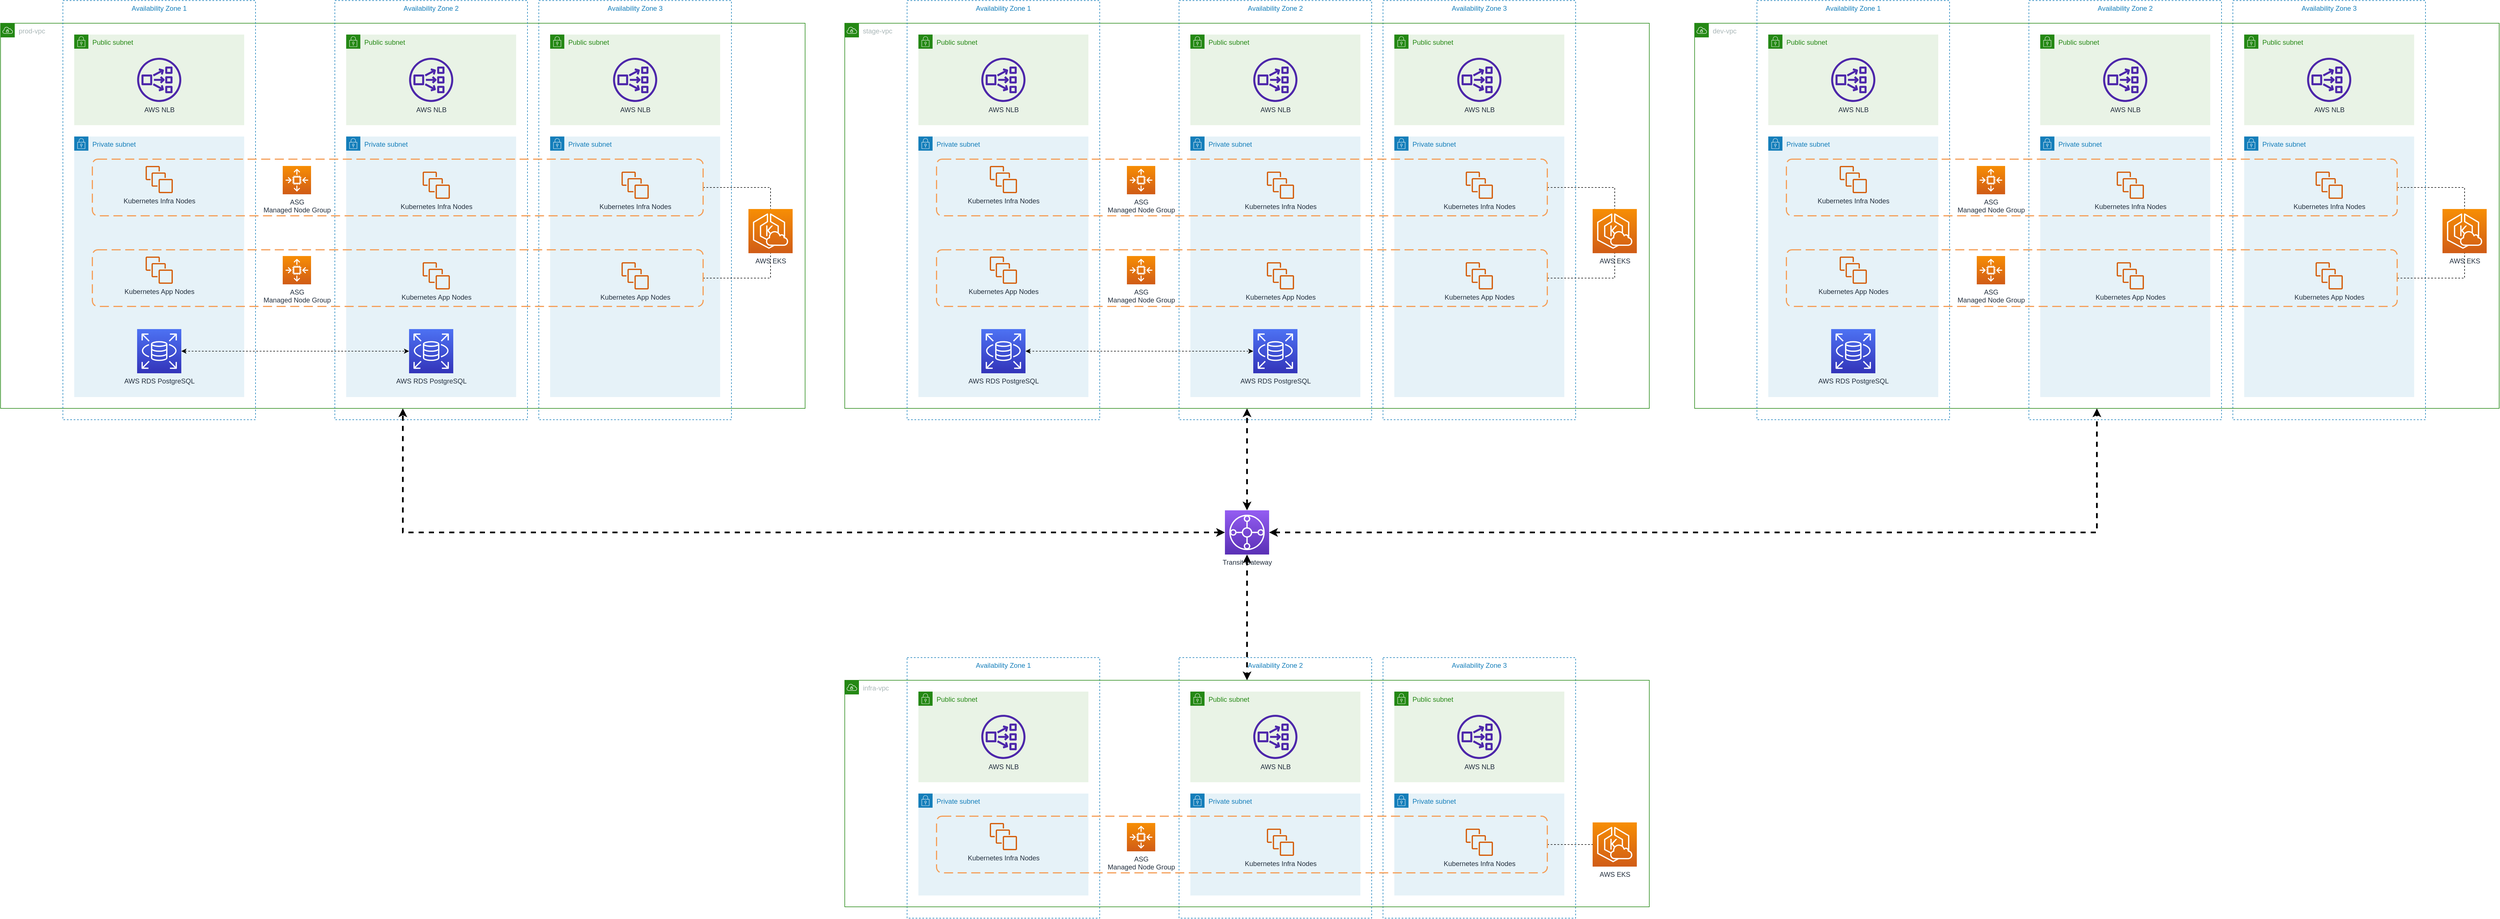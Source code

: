 <mxfile version="15.8.7" type="device"><diagram id="fXZB7CKgXfYIWsFc5gzf" name="Page-1"><mxGraphModel dx="6636" dy="-1880" grid="1" gridSize="10" guides="1" tooltips="1" connect="1" arrows="1" fold="1" page="1" pageScale="1" pageWidth="850" pageHeight="1100" math="0" shadow="0"><root><mxCell id="0"/><mxCell id="1" parent="0"/><mxCell id="GhByIRPj3YC203ioSo1m-1" value="" style="group" vertex="1" connectable="0" parent="1"><mxGeometry x="-1360" y="5870" width="4410" height="1620" as="geometry"/></mxCell><mxCell id="GhByIRPj3YC203ioSo1m-2" value="" style="group" vertex="1" connectable="0" parent="GhByIRPj3YC203ioSo1m-1"><mxGeometry x="2990" width="1420" height="740" as="geometry"/></mxCell><mxCell id="GhByIRPj3YC203ioSo1m-3" value="Availability Zone 3" style="fillColor=none;strokeColor=#147EBA;dashed=1;verticalAlign=top;fontStyle=0;fontColor=#147EBA;" vertex="1" parent="GhByIRPj3YC203ioSo1m-2"><mxGeometry x="950" width="340" height="740" as="geometry"/></mxCell><mxCell id="GhByIRPj3YC203ioSo1m-4" value="dev-vpc" style="points=[[0,0],[0.25,0],[0.5,0],[0.75,0],[1,0],[1,0.25],[1,0.5],[1,0.75],[1,1],[0.75,1],[0.5,1],[0.25,1],[0,1],[0,0.75],[0,0.5],[0,0.25]];outlineConnect=0;gradientColor=none;html=1;whiteSpace=wrap;fontSize=12;fontStyle=0;shape=mxgraph.aws4.group;grIcon=mxgraph.aws4.group_vpc;strokeColor=#248814;fillColor=none;verticalAlign=top;align=left;spacingLeft=30;fontColor=#AAB7B8;dashed=0;" vertex="1" parent="GhByIRPj3YC203ioSo1m-2"><mxGeometry y="40" width="1420" height="680" as="geometry"/></mxCell><mxCell id="GhByIRPj3YC203ioSo1m-5" value="Availability Zone 1" style="fillColor=none;strokeColor=#147EBA;dashed=1;verticalAlign=top;fontStyle=0;fontColor=#147EBA;" vertex="1" parent="GhByIRPj3YC203ioSo1m-2"><mxGeometry x="110" width="340" height="740" as="geometry"/></mxCell><mxCell id="GhByIRPj3YC203ioSo1m-6" value="Public subnet" style="points=[[0,0],[0.25,0],[0.5,0],[0.75,0],[1,0],[1,0.25],[1,0.5],[1,0.75],[1,1],[0.75,1],[0.5,1],[0.25,1],[0,1],[0,0.75],[0,0.5],[0,0.25]];outlineConnect=0;gradientColor=none;html=1;whiteSpace=wrap;fontSize=12;fontStyle=0;shape=mxgraph.aws4.group;grIcon=mxgraph.aws4.group_security_group;grStroke=0;strokeColor=#248814;fillColor=#E9F3E6;verticalAlign=top;align=left;spacingLeft=30;fontColor=#248814;dashed=0;" vertex="1" parent="GhByIRPj3YC203ioSo1m-2"><mxGeometry x="130" y="60" width="300" height="160" as="geometry"/></mxCell><mxCell id="GhByIRPj3YC203ioSo1m-7" value="ASG&lt;br&gt;Managed Node Group" style="sketch=0;points=[[0,0,0],[0.25,0,0],[0.5,0,0],[0.75,0,0],[1,0,0],[0,1,0],[0.25,1,0],[0.5,1,0],[0.75,1,0],[1,1,0],[0,0.25,0],[0,0.5,0],[0,0.75,0],[1,0.25,0],[1,0.5,0],[1,0.75,0]];outlineConnect=0;fontColor=#232F3E;gradientColor=#F78E04;gradientDirection=north;fillColor=#D05C17;strokeColor=#ffffff;dashed=0;verticalLabelPosition=bottom;verticalAlign=top;align=center;html=1;fontSize=12;fontStyle=0;aspect=fixed;shape=mxgraph.aws4.resourceIcon;resIcon=mxgraph.aws4.auto_scaling2;" vertex="1" parent="GhByIRPj3YC203ioSo1m-2"><mxGeometry x="498" y="451" width="50" height="50" as="geometry"/></mxCell><mxCell id="GhByIRPj3YC203ioSo1m-8" value="AWS EKS" style="sketch=0;points=[[0,0,0],[0.25,0,0],[0.5,0,0],[0.75,0,0],[1,0,0],[0,1,0],[0.25,1,0],[0.5,1,0],[0.75,1,0],[1,1,0],[0,0.25,0],[0,0.5,0],[0,0.75,0],[1,0.25,0],[1,0.5,0],[1,0.75,0]];outlineConnect=0;fontColor=#232F3E;gradientColor=#F78E04;gradientDirection=north;fillColor=#D05C17;strokeColor=#ffffff;dashed=0;verticalLabelPosition=bottom;verticalAlign=top;align=center;html=1;fontSize=12;fontStyle=0;aspect=fixed;shape=mxgraph.aws4.resourceIcon;resIcon=mxgraph.aws4.eks_cloud;" vertex="1" parent="GhByIRPj3YC203ioSo1m-2"><mxGeometry x="1320" y="368" width="78" height="78" as="geometry"/></mxCell><mxCell id="GhByIRPj3YC203ioSo1m-9" value="ASG&lt;br&gt;Managed Node Group" style="sketch=0;points=[[0,0,0],[0.25,0,0],[0.5,0,0],[0.75,0,0],[1,0,0],[0,1,0],[0.25,1,0],[0.5,1,0],[0.75,1,0],[1,1,0],[0,0.25,0],[0,0.5,0],[0,0.75,0],[1,0.25,0],[1,0.5,0],[1,0.75,0]];outlineConnect=0;fontColor=#232F3E;gradientColor=#F78E04;gradientDirection=north;fillColor=#D05C17;strokeColor=#ffffff;dashed=0;verticalLabelPosition=bottom;verticalAlign=top;align=center;html=1;fontSize=12;fontStyle=0;aspect=fixed;shape=mxgraph.aws4.resourceIcon;resIcon=mxgraph.aws4.auto_scaling2;" vertex="1" parent="GhByIRPj3YC203ioSo1m-2"><mxGeometry x="498" y="292" width="50" height="50" as="geometry"/></mxCell><mxCell id="GhByIRPj3YC203ioSo1m-10" value="Private subnet" style="points=[[0,0],[0.25,0],[0.5,0],[0.75,0],[1,0],[1,0.25],[1,0.5],[1,0.75],[1,1],[0.75,1],[0.5,1],[0.25,1],[0,1],[0,0.75],[0,0.5],[0,0.25]];outlineConnect=0;gradientColor=none;html=1;whiteSpace=wrap;fontSize=12;fontStyle=0;shape=mxgraph.aws4.group;grIcon=mxgraph.aws4.group_security_group;grStroke=0;strokeColor=#147EBA;fillColor=#E6F2F8;verticalAlign=top;align=left;spacingLeft=30;fontColor=#147EBA;dashed=0;" vertex="1" parent="GhByIRPj3YC203ioSo1m-2"><mxGeometry x="130" y="240" width="300" height="460" as="geometry"/></mxCell><mxCell id="GhByIRPj3YC203ioSo1m-11" value="Kubernetes App Nodes" style="sketch=0;outlineConnect=0;fontColor=#232F3E;gradientColor=none;fillColor=#D45B07;strokeColor=none;dashed=0;verticalLabelPosition=bottom;verticalAlign=top;align=center;html=1;fontSize=12;fontStyle=0;aspect=fixed;pointerEvents=1;shape=mxgraph.aws4.instances;" vertex="1" parent="GhByIRPj3YC203ioSo1m-2"><mxGeometry x="256" y="452" width="48" height="48" as="geometry"/></mxCell><mxCell id="GhByIRPj3YC203ioSo1m-12" value="AWS RDS PostgreSQL" style="sketch=0;points=[[0,0,0],[0.25,0,0],[0.5,0,0],[0.75,0,0],[1,0,0],[0,1,0],[0.25,1,0],[0.5,1,0],[0.75,1,0],[1,1,0],[0,0.25,0],[0,0.5,0],[0,0.75,0],[1,0.25,0],[1,0.5,0],[1,0.75,0]];outlineConnect=0;fontColor=#232F3E;gradientColor=#4D72F3;gradientDirection=north;fillColor=#3334B9;strokeColor=#ffffff;dashed=0;verticalLabelPosition=bottom;verticalAlign=top;align=center;html=1;fontSize=12;fontStyle=0;aspect=fixed;shape=mxgraph.aws4.resourceIcon;resIcon=mxgraph.aws4.rds;" vertex="1" parent="GhByIRPj3YC203ioSo1m-2"><mxGeometry x="241" y="580" width="78" height="78" as="geometry"/></mxCell><mxCell id="GhByIRPj3YC203ioSo1m-13" value="Kubernetes Infra Nodes" style="sketch=0;outlineConnect=0;fontColor=#232F3E;gradientColor=none;fillColor=#D45B07;strokeColor=none;dashed=0;verticalLabelPosition=bottom;verticalAlign=top;align=center;html=1;fontSize=12;fontStyle=0;aspect=fixed;pointerEvents=1;shape=mxgraph.aws4.instances;" vertex="1" parent="GhByIRPj3YC203ioSo1m-2"><mxGeometry x="256" y="292" width="48" height="48" as="geometry"/></mxCell><mxCell id="GhByIRPj3YC203ioSo1m-14" value="Availability Zone 2" style="fillColor=none;strokeColor=#147EBA;dashed=1;verticalAlign=top;fontStyle=0;fontColor=#147EBA;" vertex="1" parent="GhByIRPj3YC203ioSo1m-2"><mxGeometry x="590" width="340" height="740" as="geometry"/></mxCell><mxCell id="GhByIRPj3YC203ioSo1m-15" value="Private subnet" style="points=[[0,0],[0.25,0],[0.5,0],[0.75,0],[1,0],[1,0.25],[1,0.5],[1,0.75],[1,1],[0.75,1],[0.5,1],[0.25,1],[0,1],[0,0.75],[0,0.5],[0,0.25]];outlineConnect=0;gradientColor=none;html=1;whiteSpace=wrap;fontSize=12;fontStyle=0;shape=mxgraph.aws4.group;grIcon=mxgraph.aws4.group_security_group;grStroke=0;strokeColor=#147EBA;fillColor=#E6F2F8;verticalAlign=top;align=left;spacingLeft=30;fontColor=#147EBA;dashed=0;" vertex="1" parent="GhByIRPj3YC203ioSo1m-2"><mxGeometry x="610" y="240" width="300" height="460" as="geometry"/></mxCell><mxCell id="GhByIRPj3YC203ioSo1m-16" value="Kubernetes App Nodes" style="sketch=0;outlineConnect=0;fontColor=#232F3E;gradientColor=none;fillColor=#D45B07;strokeColor=none;dashed=0;verticalLabelPosition=bottom;verticalAlign=top;align=center;html=1;fontSize=12;fontStyle=0;aspect=fixed;pointerEvents=1;shape=mxgraph.aws4.instances;" vertex="1" parent="GhByIRPj3YC203ioSo1m-2"><mxGeometry x="745" y="462" width="48" height="48" as="geometry"/></mxCell><mxCell id="GhByIRPj3YC203ioSo1m-17" value="Kubernetes Infra Nodes" style="sketch=0;outlineConnect=0;fontColor=#232F3E;gradientColor=none;fillColor=#D45B07;strokeColor=none;dashed=0;verticalLabelPosition=bottom;verticalAlign=top;align=center;html=1;fontSize=12;fontStyle=0;aspect=fixed;pointerEvents=1;shape=mxgraph.aws4.instances;" vertex="1" parent="GhByIRPj3YC203ioSo1m-2"><mxGeometry x="745" y="302" width="48" height="48" as="geometry"/></mxCell><mxCell id="GhByIRPj3YC203ioSo1m-18" value="Private subnet" style="points=[[0,0],[0.25,0],[0.5,0],[0.75,0],[1,0],[1,0.25],[1,0.5],[1,0.75],[1,1],[0.75,1],[0.5,1],[0.25,1],[0,1],[0,0.75],[0,0.5],[0,0.25]];outlineConnect=0;gradientColor=none;html=1;whiteSpace=wrap;fontSize=12;fontStyle=0;shape=mxgraph.aws4.group;grIcon=mxgraph.aws4.group_security_group;grStroke=0;strokeColor=#147EBA;fillColor=#E6F2F8;verticalAlign=top;align=left;spacingLeft=30;fontColor=#147EBA;dashed=0;" vertex="1" parent="GhByIRPj3YC203ioSo1m-2"><mxGeometry x="970" y="240" width="300" height="460" as="geometry"/></mxCell><mxCell id="GhByIRPj3YC203ioSo1m-19" value="Kubernetes App Nodes" style="sketch=0;outlineConnect=0;fontColor=#232F3E;gradientColor=none;fillColor=#D45B07;strokeColor=none;dashed=0;verticalLabelPosition=bottom;verticalAlign=top;align=center;html=1;fontSize=12;fontStyle=0;aspect=fixed;pointerEvents=1;shape=mxgraph.aws4.instances;" vertex="1" parent="GhByIRPj3YC203ioSo1m-2"><mxGeometry x="1096" y="462" width="48" height="48" as="geometry"/></mxCell><mxCell id="GhByIRPj3YC203ioSo1m-20" value="Kubernetes Infra Nodes" style="sketch=0;outlineConnect=0;fontColor=#232F3E;gradientColor=none;fillColor=#D45B07;strokeColor=none;dashed=0;verticalLabelPosition=bottom;verticalAlign=top;align=center;html=1;fontSize=12;fontStyle=0;aspect=fixed;pointerEvents=1;shape=mxgraph.aws4.instances;" vertex="1" parent="GhByIRPj3YC203ioSo1m-2"><mxGeometry x="1096" y="302" width="48" height="48" as="geometry"/></mxCell><mxCell id="GhByIRPj3YC203ioSo1m-21" style="edgeStyle=orthogonalEdgeStyle;rounded=0;orthogonalLoop=1;jettySize=auto;html=1;entryX=0.5;entryY=1;entryDx=0;entryDy=0;entryPerimeter=0;dashed=1;endArrow=none;endFill=0;" edge="1" parent="GhByIRPj3YC203ioSo1m-2" source="GhByIRPj3YC203ioSo1m-28" target="GhByIRPj3YC203ioSo1m-8"><mxGeometry relative="1" as="geometry"/></mxCell><mxCell id="GhByIRPj3YC203ioSo1m-22" value="AWS NLB" style="sketch=0;outlineConnect=0;fontColor=#232F3E;gradientColor=none;fillColor=#4D27AA;strokeColor=none;dashed=0;verticalLabelPosition=bottom;verticalAlign=top;align=center;html=1;fontSize=12;fontStyle=0;aspect=fixed;pointerEvents=1;shape=mxgraph.aws4.network_load_balancer;" vertex="1" parent="GhByIRPj3YC203ioSo1m-2"><mxGeometry x="241" y="101" width="78" height="78" as="geometry"/></mxCell><mxCell id="GhByIRPj3YC203ioSo1m-23" value="Public subnet" style="points=[[0,0],[0.25,0],[0.5,0],[0.75,0],[1,0],[1,0.25],[1,0.5],[1,0.75],[1,1],[0.75,1],[0.5,1],[0.25,1],[0,1],[0,0.75],[0,0.5],[0,0.25]];outlineConnect=0;gradientColor=none;html=1;whiteSpace=wrap;fontSize=12;fontStyle=0;shape=mxgraph.aws4.group;grIcon=mxgraph.aws4.group_security_group;grStroke=0;strokeColor=#248814;fillColor=#E9F3E6;verticalAlign=top;align=left;spacingLeft=30;fontColor=#248814;dashed=0;" vertex="1" parent="GhByIRPj3YC203ioSo1m-2"><mxGeometry x="610" y="60" width="300" height="160" as="geometry"/></mxCell><mxCell id="GhByIRPj3YC203ioSo1m-24" value="AWS NLB" style="sketch=0;outlineConnect=0;fontColor=#232F3E;gradientColor=none;fillColor=#4D27AA;strokeColor=none;dashed=0;verticalLabelPosition=bottom;verticalAlign=top;align=center;html=1;fontSize=12;fontStyle=0;aspect=fixed;pointerEvents=1;shape=mxgraph.aws4.network_load_balancer;" vertex="1" parent="GhByIRPj3YC203ioSo1m-2"><mxGeometry x="721" y="101" width="78" height="78" as="geometry"/></mxCell><mxCell id="GhByIRPj3YC203ioSo1m-25" value="Public subnet" style="points=[[0,0],[0.25,0],[0.5,0],[0.75,0],[1,0],[1,0.25],[1,0.5],[1,0.75],[1,1],[0.75,1],[0.5,1],[0.25,1],[0,1],[0,0.75],[0,0.5],[0,0.25]];outlineConnect=0;gradientColor=none;html=1;whiteSpace=wrap;fontSize=12;fontStyle=0;shape=mxgraph.aws4.group;grIcon=mxgraph.aws4.group_security_group;grStroke=0;strokeColor=#248814;fillColor=#E9F3E6;verticalAlign=top;align=left;spacingLeft=30;fontColor=#248814;dashed=0;" vertex="1" parent="GhByIRPj3YC203ioSo1m-2"><mxGeometry x="970" y="60" width="300" height="160" as="geometry"/></mxCell><mxCell id="GhByIRPj3YC203ioSo1m-26" value="AWS NLB" style="sketch=0;outlineConnect=0;fontColor=#232F3E;gradientColor=none;fillColor=#4D27AA;strokeColor=none;dashed=0;verticalLabelPosition=bottom;verticalAlign=top;align=center;html=1;fontSize=12;fontStyle=0;aspect=fixed;pointerEvents=1;shape=mxgraph.aws4.network_load_balancer;" vertex="1" parent="GhByIRPj3YC203ioSo1m-2"><mxGeometry x="1081" y="101" width="78" height="78" as="geometry"/></mxCell><mxCell id="GhByIRPj3YC203ioSo1m-27" style="edgeStyle=orthogonalEdgeStyle;rounded=0;orthogonalLoop=1;jettySize=auto;html=1;entryX=0.5;entryY=0;entryDx=0;entryDy=0;entryPerimeter=0;dashed=1;endArrow=none;endFill=0;" edge="1" parent="GhByIRPj3YC203ioSo1m-2" source="GhByIRPj3YC203ioSo1m-29" target="GhByIRPj3YC203ioSo1m-8"><mxGeometry relative="1" as="geometry"/></mxCell><mxCell id="GhByIRPj3YC203ioSo1m-28" value="" style="rounded=1;arcSize=10;dashed=1;strokeColor=#F59D56;fillColor=none;gradientColor=none;dashPattern=8 4;strokeWidth=2;" vertex="1" parent="GhByIRPj3YC203ioSo1m-2"><mxGeometry x="162" y="440" width="1078" height="100" as="geometry"/></mxCell><mxCell id="GhByIRPj3YC203ioSo1m-29" value="" style="rounded=1;arcSize=10;dashed=1;strokeColor=#F59D56;fillColor=none;gradientColor=none;dashPattern=8 4;strokeWidth=2;" vertex="1" parent="GhByIRPj3YC203ioSo1m-2"><mxGeometry x="162" y="280" width="1078" height="100" as="geometry"/></mxCell><mxCell id="GhByIRPj3YC203ioSo1m-30" style="edgeStyle=orthogonalEdgeStyle;rounded=0;orthogonalLoop=1;jettySize=auto;html=1;dashed=1;startArrow=classic;startFill=1;endArrow=classic;endFill=1;strokeWidth=3;" edge="1" parent="GhByIRPj3YC203ioSo1m-1" source="GhByIRPj3YC203ioSo1m-31" target="GhByIRPj3YC203ioSo1m-4"><mxGeometry relative="1" as="geometry"/></mxCell><mxCell id="GhByIRPj3YC203ioSo1m-31" value="Transit Gateway" style="sketch=0;points=[[0,0,0],[0.25,0,0],[0.5,0,0],[0.75,0,0],[1,0,0],[0,1,0],[0.25,1,0],[0.5,1,0],[0.75,1,0],[1,1,0],[0,0.25,0],[0,0.5,0],[0,0.75,0],[1,0.25,0],[1,0.5,0],[1,0.75,0]];outlineConnect=0;fontColor=#232F3E;gradientColor=#945DF2;gradientDirection=north;fillColor=#5A30B5;strokeColor=#ffffff;dashed=0;verticalLabelPosition=bottom;verticalAlign=top;align=center;html=1;fontSize=12;fontStyle=0;aspect=fixed;shape=mxgraph.aws4.resourceIcon;resIcon=mxgraph.aws4.transit_gateway;" vertex="1" parent="GhByIRPj3YC203ioSo1m-1"><mxGeometry x="2161" y="900" width="78" height="78" as="geometry"/></mxCell><mxCell id="GhByIRPj3YC203ioSo1m-32" value="" style="group" vertex="1" connectable="0" parent="GhByIRPj3YC203ioSo1m-1"><mxGeometry x="1490" width="1420" height="740" as="geometry"/></mxCell><mxCell id="GhByIRPj3YC203ioSo1m-33" value="Availability Zone 3" style="fillColor=none;strokeColor=#147EBA;dashed=1;verticalAlign=top;fontStyle=0;fontColor=#147EBA;" vertex="1" parent="GhByIRPj3YC203ioSo1m-32"><mxGeometry x="950" width="340" height="740" as="geometry"/></mxCell><mxCell id="GhByIRPj3YC203ioSo1m-34" value="stage-vpc" style="points=[[0,0],[0.25,0],[0.5,0],[0.75,0],[1,0],[1,0.25],[1,0.5],[1,0.75],[1,1],[0.75,1],[0.5,1],[0.25,1],[0,1],[0,0.75],[0,0.5],[0,0.25]];outlineConnect=0;gradientColor=none;html=1;whiteSpace=wrap;fontSize=12;fontStyle=0;shape=mxgraph.aws4.group;grIcon=mxgraph.aws4.group_vpc;strokeColor=#248814;fillColor=none;verticalAlign=top;align=left;spacingLeft=30;fontColor=#AAB7B8;dashed=0;" vertex="1" parent="GhByIRPj3YC203ioSo1m-32"><mxGeometry y="40" width="1420" height="680" as="geometry"/></mxCell><mxCell id="GhByIRPj3YC203ioSo1m-35" value="Availability Zone 1" style="fillColor=none;strokeColor=#147EBA;dashed=1;verticalAlign=top;fontStyle=0;fontColor=#147EBA;" vertex="1" parent="GhByIRPj3YC203ioSo1m-32"><mxGeometry x="110" width="340" height="740" as="geometry"/></mxCell><mxCell id="GhByIRPj3YC203ioSo1m-36" value="Public subnet" style="points=[[0,0],[0.25,0],[0.5,0],[0.75,0],[1,0],[1,0.25],[1,0.5],[1,0.75],[1,1],[0.75,1],[0.5,1],[0.25,1],[0,1],[0,0.75],[0,0.5],[0,0.25]];outlineConnect=0;gradientColor=none;html=1;whiteSpace=wrap;fontSize=12;fontStyle=0;shape=mxgraph.aws4.group;grIcon=mxgraph.aws4.group_security_group;grStroke=0;strokeColor=#248814;fillColor=#E9F3E6;verticalAlign=top;align=left;spacingLeft=30;fontColor=#248814;dashed=0;" vertex="1" parent="GhByIRPj3YC203ioSo1m-32"><mxGeometry x="130" y="60" width="300" height="160" as="geometry"/></mxCell><mxCell id="GhByIRPj3YC203ioSo1m-37" value="ASG&lt;br&gt;Managed Node Group" style="sketch=0;points=[[0,0,0],[0.25,0,0],[0.5,0,0],[0.75,0,0],[1,0,0],[0,1,0],[0.25,1,0],[0.5,1,0],[0.75,1,0],[1,1,0],[0,0.25,0],[0,0.5,0],[0,0.75,0],[1,0.25,0],[1,0.5,0],[1,0.75,0]];outlineConnect=0;fontColor=#232F3E;gradientColor=#F78E04;gradientDirection=north;fillColor=#D05C17;strokeColor=#ffffff;dashed=0;verticalLabelPosition=bottom;verticalAlign=top;align=center;html=1;fontSize=12;fontStyle=0;aspect=fixed;shape=mxgraph.aws4.resourceIcon;resIcon=mxgraph.aws4.auto_scaling2;" vertex="1" parent="GhByIRPj3YC203ioSo1m-32"><mxGeometry x="498" y="451" width="50" height="50" as="geometry"/></mxCell><mxCell id="GhByIRPj3YC203ioSo1m-38" value="AWS EKS" style="sketch=0;points=[[0,0,0],[0.25,0,0],[0.5,0,0],[0.75,0,0],[1,0,0],[0,1,0],[0.25,1,0],[0.5,1,0],[0.75,1,0],[1,1,0],[0,0.25,0],[0,0.5,0],[0,0.75,0],[1,0.25,0],[1,0.5,0],[1,0.75,0]];outlineConnect=0;fontColor=#232F3E;gradientColor=#F78E04;gradientDirection=north;fillColor=#D05C17;strokeColor=#ffffff;dashed=0;verticalLabelPosition=bottom;verticalAlign=top;align=center;html=1;fontSize=12;fontStyle=0;aspect=fixed;shape=mxgraph.aws4.resourceIcon;resIcon=mxgraph.aws4.eks_cloud;" vertex="1" parent="GhByIRPj3YC203ioSo1m-32"><mxGeometry x="1320" y="368" width="78" height="78" as="geometry"/></mxCell><mxCell id="GhByIRPj3YC203ioSo1m-39" value="ASG&lt;br&gt;Managed Node Group" style="sketch=0;points=[[0,0,0],[0.25,0,0],[0.5,0,0],[0.75,0,0],[1,0,0],[0,1,0],[0.25,1,0],[0.5,1,0],[0.75,1,0],[1,1,0],[0,0.25,0],[0,0.5,0],[0,0.75,0],[1,0.25,0],[1,0.5,0],[1,0.75,0]];outlineConnect=0;fontColor=#232F3E;gradientColor=#F78E04;gradientDirection=north;fillColor=#D05C17;strokeColor=#ffffff;dashed=0;verticalLabelPosition=bottom;verticalAlign=top;align=center;html=1;fontSize=12;fontStyle=0;aspect=fixed;shape=mxgraph.aws4.resourceIcon;resIcon=mxgraph.aws4.auto_scaling2;" vertex="1" parent="GhByIRPj3YC203ioSo1m-32"><mxGeometry x="498" y="292" width="50" height="50" as="geometry"/></mxCell><mxCell id="GhByIRPj3YC203ioSo1m-40" value="Private subnet" style="points=[[0,0],[0.25,0],[0.5,0],[0.75,0],[1,0],[1,0.25],[1,0.5],[1,0.75],[1,1],[0.75,1],[0.5,1],[0.25,1],[0,1],[0,0.75],[0,0.5],[0,0.25]];outlineConnect=0;gradientColor=none;html=1;whiteSpace=wrap;fontSize=12;fontStyle=0;shape=mxgraph.aws4.group;grIcon=mxgraph.aws4.group_security_group;grStroke=0;strokeColor=#147EBA;fillColor=#E6F2F8;verticalAlign=top;align=left;spacingLeft=30;fontColor=#147EBA;dashed=0;" vertex="1" parent="GhByIRPj3YC203ioSo1m-32"><mxGeometry x="130" y="240" width="300" height="460" as="geometry"/></mxCell><mxCell id="GhByIRPj3YC203ioSo1m-41" value="Kubernetes App Nodes" style="sketch=0;outlineConnect=0;fontColor=#232F3E;gradientColor=none;fillColor=#D45B07;strokeColor=none;dashed=0;verticalLabelPosition=bottom;verticalAlign=top;align=center;html=1;fontSize=12;fontStyle=0;aspect=fixed;pointerEvents=1;shape=mxgraph.aws4.instances;" vertex="1" parent="GhByIRPj3YC203ioSo1m-32"><mxGeometry x="256" y="452" width="48" height="48" as="geometry"/></mxCell><mxCell id="GhByIRPj3YC203ioSo1m-42" value="AWS RDS PostgreSQL" style="sketch=0;points=[[0,0,0],[0.25,0,0],[0.5,0,0],[0.75,0,0],[1,0,0],[0,1,0],[0.25,1,0],[0.5,1,0],[0.75,1,0],[1,1,0],[0,0.25,0],[0,0.5,0],[0,0.75,0],[1,0.25,0],[1,0.5,0],[1,0.75,0]];outlineConnect=0;fontColor=#232F3E;gradientColor=#4D72F3;gradientDirection=north;fillColor=#3334B9;strokeColor=#ffffff;dashed=0;verticalLabelPosition=bottom;verticalAlign=top;align=center;html=1;fontSize=12;fontStyle=0;aspect=fixed;shape=mxgraph.aws4.resourceIcon;resIcon=mxgraph.aws4.rds;" vertex="1" parent="GhByIRPj3YC203ioSo1m-32"><mxGeometry x="241" y="580" width="78" height="78" as="geometry"/></mxCell><mxCell id="GhByIRPj3YC203ioSo1m-43" value="Kubernetes Infra Nodes" style="sketch=0;outlineConnect=0;fontColor=#232F3E;gradientColor=none;fillColor=#D45B07;strokeColor=none;dashed=0;verticalLabelPosition=bottom;verticalAlign=top;align=center;html=1;fontSize=12;fontStyle=0;aspect=fixed;pointerEvents=1;shape=mxgraph.aws4.instances;" vertex="1" parent="GhByIRPj3YC203ioSo1m-32"><mxGeometry x="256" y="292" width="48" height="48" as="geometry"/></mxCell><mxCell id="GhByIRPj3YC203ioSo1m-44" value="Availability Zone 2" style="fillColor=none;strokeColor=#147EBA;dashed=1;verticalAlign=top;fontStyle=0;fontColor=#147EBA;" vertex="1" parent="GhByIRPj3YC203ioSo1m-32"><mxGeometry x="590" width="340" height="740" as="geometry"/></mxCell><mxCell id="GhByIRPj3YC203ioSo1m-45" value="Private subnet" style="points=[[0,0],[0.25,0],[0.5,0],[0.75,0],[1,0],[1,0.25],[1,0.5],[1,0.75],[1,1],[0.75,1],[0.5,1],[0.25,1],[0,1],[0,0.75],[0,0.5],[0,0.25]];outlineConnect=0;gradientColor=none;html=1;whiteSpace=wrap;fontSize=12;fontStyle=0;shape=mxgraph.aws4.group;grIcon=mxgraph.aws4.group_security_group;grStroke=0;strokeColor=#147EBA;fillColor=#E6F2F8;verticalAlign=top;align=left;spacingLeft=30;fontColor=#147EBA;dashed=0;" vertex="1" parent="GhByIRPj3YC203ioSo1m-32"><mxGeometry x="610" y="240" width="300" height="460" as="geometry"/></mxCell><mxCell id="GhByIRPj3YC203ioSo1m-46" value="Kubernetes App Nodes" style="sketch=0;outlineConnect=0;fontColor=#232F3E;gradientColor=none;fillColor=#D45B07;strokeColor=none;dashed=0;verticalLabelPosition=bottom;verticalAlign=top;align=center;html=1;fontSize=12;fontStyle=0;aspect=fixed;pointerEvents=1;shape=mxgraph.aws4.instances;" vertex="1" parent="GhByIRPj3YC203ioSo1m-32"><mxGeometry x="745" y="462" width="48" height="48" as="geometry"/></mxCell><mxCell id="GhByIRPj3YC203ioSo1m-47" value="Kubernetes Infra Nodes" style="sketch=0;outlineConnect=0;fontColor=#232F3E;gradientColor=none;fillColor=#D45B07;strokeColor=none;dashed=0;verticalLabelPosition=bottom;verticalAlign=top;align=center;html=1;fontSize=12;fontStyle=0;aspect=fixed;pointerEvents=1;shape=mxgraph.aws4.instances;" vertex="1" parent="GhByIRPj3YC203ioSo1m-32"><mxGeometry x="745" y="302" width="48" height="48" as="geometry"/></mxCell><mxCell id="GhByIRPj3YC203ioSo1m-48" value="AWS RDS PostgreSQL" style="sketch=0;points=[[0,0,0],[0.25,0,0],[0.5,0,0],[0.75,0,0],[1,0,0],[0,1,0],[0.25,1,0],[0.5,1,0],[0.75,1,0],[1,1,0],[0,0.25,0],[0,0.5,0],[0,0.75,0],[1,0.25,0],[1,0.5,0],[1,0.75,0]];outlineConnect=0;fontColor=#232F3E;gradientColor=#4D72F3;gradientDirection=north;fillColor=#3334B9;strokeColor=#ffffff;dashed=0;verticalLabelPosition=bottom;verticalAlign=top;align=center;html=1;fontSize=12;fontStyle=0;aspect=fixed;shape=mxgraph.aws4.resourceIcon;resIcon=mxgraph.aws4.rds;" vertex="1" parent="GhByIRPj3YC203ioSo1m-32"><mxGeometry x="721" y="580" width="78" height="78" as="geometry"/></mxCell><mxCell id="GhByIRPj3YC203ioSo1m-49" value="Private subnet" style="points=[[0,0],[0.25,0],[0.5,0],[0.75,0],[1,0],[1,0.25],[1,0.5],[1,0.75],[1,1],[0.75,1],[0.5,1],[0.25,1],[0,1],[0,0.75],[0,0.5],[0,0.25]];outlineConnect=0;gradientColor=none;html=1;whiteSpace=wrap;fontSize=12;fontStyle=0;shape=mxgraph.aws4.group;grIcon=mxgraph.aws4.group_security_group;grStroke=0;strokeColor=#147EBA;fillColor=#E6F2F8;verticalAlign=top;align=left;spacingLeft=30;fontColor=#147EBA;dashed=0;" vertex="1" parent="GhByIRPj3YC203ioSo1m-32"><mxGeometry x="970" y="240" width="300" height="460" as="geometry"/></mxCell><mxCell id="GhByIRPj3YC203ioSo1m-50" value="Kubernetes App Nodes" style="sketch=0;outlineConnect=0;fontColor=#232F3E;gradientColor=none;fillColor=#D45B07;strokeColor=none;dashed=0;verticalLabelPosition=bottom;verticalAlign=top;align=center;html=1;fontSize=12;fontStyle=0;aspect=fixed;pointerEvents=1;shape=mxgraph.aws4.instances;" vertex="1" parent="GhByIRPj3YC203ioSo1m-32"><mxGeometry x="1096" y="462" width="48" height="48" as="geometry"/></mxCell><mxCell id="GhByIRPj3YC203ioSo1m-51" value="Kubernetes Infra Nodes" style="sketch=0;outlineConnect=0;fontColor=#232F3E;gradientColor=none;fillColor=#D45B07;strokeColor=none;dashed=0;verticalLabelPosition=bottom;verticalAlign=top;align=center;html=1;fontSize=12;fontStyle=0;aspect=fixed;pointerEvents=1;shape=mxgraph.aws4.instances;" vertex="1" parent="GhByIRPj3YC203ioSo1m-32"><mxGeometry x="1096" y="302" width="48" height="48" as="geometry"/></mxCell><mxCell id="GhByIRPj3YC203ioSo1m-52" style="edgeStyle=orthogonalEdgeStyle;rounded=0;orthogonalLoop=1;jettySize=auto;html=1;entryX=0.5;entryY=1;entryDx=0;entryDy=0;entryPerimeter=0;dashed=1;endArrow=none;endFill=0;" edge="1" parent="GhByIRPj3YC203ioSo1m-32" source="GhByIRPj3YC203ioSo1m-60" target="GhByIRPj3YC203ioSo1m-38"><mxGeometry relative="1" as="geometry"/></mxCell><mxCell id="GhByIRPj3YC203ioSo1m-53" style="edgeStyle=orthogonalEdgeStyle;rounded=0;orthogonalLoop=1;jettySize=auto;html=1;startArrow=classic;startFill=1;dashed=1;entryX=0;entryY=0.5;entryDx=0;entryDy=0;entryPerimeter=0;" edge="1" parent="GhByIRPj3YC203ioSo1m-32" source="GhByIRPj3YC203ioSo1m-42" target="GhByIRPj3YC203ioSo1m-48"><mxGeometry relative="1" as="geometry"><Array as="points"/><mxPoint x="600" y="900" as="targetPoint"/></mxGeometry></mxCell><mxCell id="GhByIRPj3YC203ioSo1m-54" value="AWS NLB" style="sketch=0;outlineConnect=0;fontColor=#232F3E;gradientColor=none;fillColor=#4D27AA;strokeColor=none;dashed=0;verticalLabelPosition=bottom;verticalAlign=top;align=center;html=1;fontSize=12;fontStyle=0;aspect=fixed;pointerEvents=1;shape=mxgraph.aws4.network_load_balancer;" vertex="1" parent="GhByIRPj3YC203ioSo1m-32"><mxGeometry x="241" y="101" width="78" height="78" as="geometry"/></mxCell><mxCell id="GhByIRPj3YC203ioSo1m-55" value="Public subnet" style="points=[[0,0],[0.25,0],[0.5,0],[0.75,0],[1,0],[1,0.25],[1,0.5],[1,0.75],[1,1],[0.75,1],[0.5,1],[0.25,1],[0,1],[0,0.75],[0,0.5],[0,0.25]];outlineConnect=0;gradientColor=none;html=1;whiteSpace=wrap;fontSize=12;fontStyle=0;shape=mxgraph.aws4.group;grIcon=mxgraph.aws4.group_security_group;grStroke=0;strokeColor=#248814;fillColor=#E9F3E6;verticalAlign=top;align=left;spacingLeft=30;fontColor=#248814;dashed=0;" vertex="1" parent="GhByIRPj3YC203ioSo1m-32"><mxGeometry x="610" y="60" width="300" height="160" as="geometry"/></mxCell><mxCell id="GhByIRPj3YC203ioSo1m-56" value="AWS NLB" style="sketch=0;outlineConnect=0;fontColor=#232F3E;gradientColor=none;fillColor=#4D27AA;strokeColor=none;dashed=0;verticalLabelPosition=bottom;verticalAlign=top;align=center;html=1;fontSize=12;fontStyle=0;aspect=fixed;pointerEvents=1;shape=mxgraph.aws4.network_load_balancer;" vertex="1" parent="GhByIRPj3YC203ioSo1m-32"><mxGeometry x="721" y="101" width="78" height="78" as="geometry"/></mxCell><mxCell id="GhByIRPj3YC203ioSo1m-57" value="Public subnet" style="points=[[0,0],[0.25,0],[0.5,0],[0.75,0],[1,0],[1,0.25],[1,0.5],[1,0.75],[1,1],[0.75,1],[0.5,1],[0.25,1],[0,1],[0,0.75],[0,0.5],[0,0.25]];outlineConnect=0;gradientColor=none;html=1;whiteSpace=wrap;fontSize=12;fontStyle=0;shape=mxgraph.aws4.group;grIcon=mxgraph.aws4.group_security_group;grStroke=0;strokeColor=#248814;fillColor=#E9F3E6;verticalAlign=top;align=left;spacingLeft=30;fontColor=#248814;dashed=0;" vertex="1" parent="GhByIRPj3YC203ioSo1m-32"><mxGeometry x="970" y="60" width="300" height="160" as="geometry"/></mxCell><mxCell id="GhByIRPj3YC203ioSo1m-58" value="AWS NLB" style="sketch=0;outlineConnect=0;fontColor=#232F3E;gradientColor=none;fillColor=#4D27AA;strokeColor=none;dashed=0;verticalLabelPosition=bottom;verticalAlign=top;align=center;html=1;fontSize=12;fontStyle=0;aspect=fixed;pointerEvents=1;shape=mxgraph.aws4.network_load_balancer;" vertex="1" parent="GhByIRPj3YC203ioSo1m-32"><mxGeometry x="1081" y="101" width="78" height="78" as="geometry"/></mxCell><mxCell id="GhByIRPj3YC203ioSo1m-59" style="edgeStyle=orthogonalEdgeStyle;rounded=0;orthogonalLoop=1;jettySize=auto;html=1;entryX=0.5;entryY=0;entryDx=0;entryDy=0;entryPerimeter=0;dashed=1;endArrow=none;endFill=0;" edge="1" parent="GhByIRPj3YC203ioSo1m-32" source="GhByIRPj3YC203ioSo1m-61" target="GhByIRPj3YC203ioSo1m-38"><mxGeometry relative="1" as="geometry"/></mxCell><mxCell id="GhByIRPj3YC203ioSo1m-60" value="" style="rounded=1;arcSize=10;dashed=1;strokeColor=#F59D56;fillColor=none;gradientColor=none;dashPattern=8 4;strokeWidth=2;" vertex="1" parent="GhByIRPj3YC203ioSo1m-32"><mxGeometry x="162" y="440" width="1078" height="100" as="geometry"/></mxCell><mxCell id="GhByIRPj3YC203ioSo1m-61" value="" style="rounded=1;arcSize=10;dashed=1;strokeColor=#F59D56;fillColor=none;gradientColor=none;dashPattern=8 4;strokeWidth=2;" vertex="1" parent="GhByIRPj3YC203ioSo1m-32"><mxGeometry x="162" y="280" width="1078" height="100" as="geometry"/></mxCell><mxCell id="GhByIRPj3YC203ioSo1m-62" style="edgeStyle=orthogonalEdgeStyle;rounded=0;orthogonalLoop=1;jettySize=auto;html=1;dashed=1;startArrow=classic;startFill=1;endArrow=classic;endFill=1;strokeWidth=3;" edge="1" parent="GhByIRPj3YC203ioSo1m-1" source="GhByIRPj3YC203ioSo1m-31" target="GhByIRPj3YC203ioSo1m-34"><mxGeometry relative="1" as="geometry"/></mxCell><mxCell id="GhByIRPj3YC203ioSo1m-63" value="" style="group" vertex="1" connectable="0" parent="GhByIRPj3YC203ioSo1m-1"><mxGeometry width="1420" height="740" as="geometry"/></mxCell><mxCell id="GhByIRPj3YC203ioSo1m-64" value="Availability Zone 3" style="fillColor=none;strokeColor=#147EBA;dashed=1;verticalAlign=top;fontStyle=0;fontColor=#147EBA;" vertex="1" parent="GhByIRPj3YC203ioSo1m-63"><mxGeometry x="950" width="340" height="740" as="geometry"/></mxCell><mxCell id="GhByIRPj3YC203ioSo1m-65" value="prod-vpc" style="points=[[0,0],[0.25,0],[0.5,0],[0.75,0],[1,0],[1,0.25],[1,0.5],[1,0.75],[1,1],[0.75,1],[0.5,1],[0.25,1],[0,1],[0,0.75],[0,0.5],[0,0.25]];outlineConnect=0;gradientColor=none;html=1;whiteSpace=wrap;fontSize=12;fontStyle=0;shape=mxgraph.aws4.group;grIcon=mxgraph.aws4.group_vpc;strokeColor=#248814;fillColor=none;verticalAlign=top;align=left;spacingLeft=30;fontColor=#AAB7B8;dashed=0;" vertex="1" parent="GhByIRPj3YC203ioSo1m-63"><mxGeometry y="40" width="1420" height="680" as="geometry"/></mxCell><mxCell id="GhByIRPj3YC203ioSo1m-66" value="Availability Zone 1" style="fillColor=none;strokeColor=#147EBA;dashed=1;verticalAlign=top;fontStyle=0;fontColor=#147EBA;" vertex="1" parent="GhByIRPj3YC203ioSo1m-63"><mxGeometry x="110" width="340" height="740" as="geometry"/></mxCell><mxCell id="GhByIRPj3YC203ioSo1m-67" value="Public subnet" style="points=[[0,0],[0.25,0],[0.5,0],[0.75,0],[1,0],[1,0.25],[1,0.5],[1,0.75],[1,1],[0.75,1],[0.5,1],[0.25,1],[0,1],[0,0.75],[0,0.5],[0,0.25]];outlineConnect=0;gradientColor=none;html=1;whiteSpace=wrap;fontSize=12;fontStyle=0;shape=mxgraph.aws4.group;grIcon=mxgraph.aws4.group_security_group;grStroke=0;strokeColor=#248814;fillColor=#E9F3E6;verticalAlign=top;align=left;spacingLeft=30;fontColor=#248814;dashed=0;" vertex="1" parent="GhByIRPj3YC203ioSo1m-63"><mxGeometry x="130" y="60" width="300" height="160" as="geometry"/></mxCell><mxCell id="GhByIRPj3YC203ioSo1m-68" value="ASG&lt;br&gt;Managed Node Group" style="sketch=0;points=[[0,0,0],[0.25,0,0],[0.5,0,0],[0.75,0,0],[1,0,0],[0,1,0],[0.25,1,0],[0.5,1,0],[0.75,1,0],[1,1,0],[0,0.25,0],[0,0.5,0],[0,0.75,0],[1,0.25,0],[1,0.5,0],[1,0.75,0]];outlineConnect=0;fontColor=#232F3E;gradientColor=#F78E04;gradientDirection=north;fillColor=#D05C17;strokeColor=#ffffff;dashed=0;verticalLabelPosition=bottom;verticalAlign=top;align=center;html=1;fontSize=12;fontStyle=0;aspect=fixed;shape=mxgraph.aws4.resourceIcon;resIcon=mxgraph.aws4.auto_scaling2;" vertex="1" parent="GhByIRPj3YC203ioSo1m-63"><mxGeometry x="498" y="451" width="50" height="50" as="geometry"/></mxCell><mxCell id="GhByIRPj3YC203ioSo1m-69" value="AWS EKS" style="sketch=0;points=[[0,0,0],[0.25,0,0],[0.5,0,0],[0.75,0,0],[1,0,0],[0,1,0],[0.25,1,0],[0.5,1,0],[0.75,1,0],[1,1,0],[0,0.25,0],[0,0.5,0],[0,0.75,0],[1,0.25,0],[1,0.5,0],[1,0.75,0]];outlineConnect=0;fontColor=#232F3E;gradientColor=#F78E04;gradientDirection=north;fillColor=#D05C17;strokeColor=#ffffff;dashed=0;verticalLabelPosition=bottom;verticalAlign=top;align=center;html=1;fontSize=12;fontStyle=0;aspect=fixed;shape=mxgraph.aws4.resourceIcon;resIcon=mxgraph.aws4.eks_cloud;" vertex="1" parent="GhByIRPj3YC203ioSo1m-63"><mxGeometry x="1320" y="368" width="78" height="78" as="geometry"/></mxCell><mxCell id="GhByIRPj3YC203ioSo1m-70" value="ASG&lt;br&gt;Managed Node Group" style="sketch=0;points=[[0,0,0],[0.25,0,0],[0.5,0,0],[0.75,0,0],[1,0,0],[0,1,0],[0.25,1,0],[0.5,1,0],[0.75,1,0],[1,1,0],[0,0.25,0],[0,0.5,0],[0,0.75,0],[1,0.25,0],[1,0.5,0],[1,0.75,0]];outlineConnect=0;fontColor=#232F3E;gradientColor=#F78E04;gradientDirection=north;fillColor=#D05C17;strokeColor=#ffffff;dashed=0;verticalLabelPosition=bottom;verticalAlign=top;align=center;html=1;fontSize=12;fontStyle=0;aspect=fixed;shape=mxgraph.aws4.resourceIcon;resIcon=mxgraph.aws4.auto_scaling2;" vertex="1" parent="GhByIRPj3YC203ioSo1m-63"><mxGeometry x="498" y="292" width="50" height="50" as="geometry"/></mxCell><mxCell id="GhByIRPj3YC203ioSo1m-71" value="Private subnet" style="points=[[0,0],[0.25,0],[0.5,0],[0.75,0],[1,0],[1,0.25],[1,0.5],[1,0.75],[1,1],[0.75,1],[0.5,1],[0.25,1],[0,1],[0,0.75],[0,0.5],[0,0.25]];outlineConnect=0;gradientColor=none;html=1;whiteSpace=wrap;fontSize=12;fontStyle=0;shape=mxgraph.aws4.group;grIcon=mxgraph.aws4.group_security_group;grStroke=0;strokeColor=#147EBA;fillColor=#E6F2F8;verticalAlign=top;align=left;spacingLeft=30;fontColor=#147EBA;dashed=0;" vertex="1" parent="GhByIRPj3YC203ioSo1m-63"><mxGeometry x="130" y="240" width="300" height="460" as="geometry"/></mxCell><mxCell id="GhByIRPj3YC203ioSo1m-72" value="Kubernetes App Nodes" style="sketch=0;outlineConnect=0;fontColor=#232F3E;gradientColor=none;fillColor=#D45B07;strokeColor=none;dashed=0;verticalLabelPosition=bottom;verticalAlign=top;align=center;html=1;fontSize=12;fontStyle=0;aspect=fixed;pointerEvents=1;shape=mxgraph.aws4.instances;" vertex="1" parent="GhByIRPj3YC203ioSo1m-63"><mxGeometry x="256" y="452" width="48" height="48" as="geometry"/></mxCell><mxCell id="GhByIRPj3YC203ioSo1m-73" value="AWS RDS PostgreSQL" style="sketch=0;points=[[0,0,0],[0.25,0,0],[0.5,0,0],[0.75,0,0],[1,0,0],[0,1,0],[0.25,1,0],[0.5,1,0],[0.75,1,0],[1,1,0],[0,0.25,0],[0,0.5,0],[0,0.75,0],[1,0.25,0],[1,0.5,0],[1,0.75,0]];outlineConnect=0;fontColor=#232F3E;gradientColor=#4D72F3;gradientDirection=north;fillColor=#3334B9;strokeColor=#ffffff;dashed=0;verticalLabelPosition=bottom;verticalAlign=top;align=center;html=1;fontSize=12;fontStyle=0;aspect=fixed;shape=mxgraph.aws4.resourceIcon;resIcon=mxgraph.aws4.rds;" vertex="1" parent="GhByIRPj3YC203ioSo1m-63"><mxGeometry x="241" y="580" width="78" height="78" as="geometry"/></mxCell><mxCell id="GhByIRPj3YC203ioSo1m-74" value="Kubernetes Infra Nodes" style="sketch=0;outlineConnect=0;fontColor=#232F3E;gradientColor=none;fillColor=#D45B07;strokeColor=none;dashed=0;verticalLabelPosition=bottom;verticalAlign=top;align=center;html=1;fontSize=12;fontStyle=0;aspect=fixed;pointerEvents=1;shape=mxgraph.aws4.instances;" vertex="1" parent="GhByIRPj3YC203ioSo1m-63"><mxGeometry x="256" y="292" width="48" height="48" as="geometry"/></mxCell><mxCell id="GhByIRPj3YC203ioSo1m-75" value="Availability Zone 2" style="fillColor=none;strokeColor=#147EBA;dashed=1;verticalAlign=top;fontStyle=0;fontColor=#147EBA;" vertex="1" parent="GhByIRPj3YC203ioSo1m-63"><mxGeometry x="590" width="340" height="740" as="geometry"/></mxCell><mxCell id="GhByIRPj3YC203ioSo1m-76" value="Private subnet" style="points=[[0,0],[0.25,0],[0.5,0],[0.75,0],[1,0],[1,0.25],[1,0.5],[1,0.75],[1,1],[0.75,1],[0.5,1],[0.25,1],[0,1],[0,0.75],[0,0.5],[0,0.25]];outlineConnect=0;gradientColor=none;html=1;whiteSpace=wrap;fontSize=12;fontStyle=0;shape=mxgraph.aws4.group;grIcon=mxgraph.aws4.group_security_group;grStroke=0;strokeColor=#147EBA;fillColor=#E6F2F8;verticalAlign=top;align=left;spacingLeft=30;fontColor=#147EBA;dashed=0;" vertex="1" parent="GhByIRPj3YC203ioSo1m-63"><mxGeometry x="610" y="240" width="300" height="460" as="geometry"/></mxCell><mxCell id="GhByIRPj3YC203ioSo1m-77" value="Kubernetes App Nodes" style="sketch=0;outlineConnect=0;fontColor=#232F3E;gradientColor=none;fillColor=#D45B07;strokeColor=none;dashed=0;verticalLabelPosition=bottom;verticalAlign=top;align=center;html=1;fontSize=12;fontStyle=0;aspect=fixed;pointerEvents=1;shape=mxgraph.aws4.instances;" vertex="1" parent="GhByIRPj3YC203ioSo1m-63"><mxGeometry x="745" y="462" width="48" height="48" as="geometry"/></mxCell><mxCell id="GhByIRPj3YC203ioSo1m-78" value="Kubernetes Infra Nodes" style="sketch=0;outlineConnect=0;fontColor=#232F3E;gradientColor=none;fillColor=#D45B07;strokeColor=none;dashed=0;verticalLabelPosition=bottom;verticalAlign=top;align=center;html=1;fontSize=12;fontStyle=0;aspect=fixed;pointerEvents=1;shape=mxgraph.aws4.instances;" vertex="1" parent="GhByIRPj3YC203ioSo1m-63"><mxGeometry x="745" y="302" width="48" height="48" as="geometry"/></mxCell><mxCell id="GhByIRPj3YC203ioSo1m-79" value="AWS RDS PostgreSQL" style="sketch=0;points=[[0,0,0],[0.25,0,0],[0.5,0,0],[0.75,0,0],[1,0,0],[0,1,0],[0.25,1,0],[0.5,1,0],[0.75,1,0],[1,1,0],[0,0.25,0],[0,0.5,0],[0,0.75,0],[1,0.25,0],[1,0.5,0],[1,0.75,0]];outlineConnect=0;fontColor=#232F3E;gradientColor=#4D72F3;gradientDirection=north;fillColor=#3334B9;strokeColor=#ffffff;dashed=0;verticalLabelPosition=bottom;verticalAlign=top;align=center;html=1;fontSize=12;fontStyle=0;aspect=fixed;shape=mxgraph.aws4.resourceIcon;resIcon=mxgraph.aws4.rds;" vertex="1" parent="GhByIRPj3YC203ioSo1m-63"><mxGeometry x="721" y="580" width="78" height="78" as="geometry"/></mxCell><mxCell id="GhByIRPj3YC203ioSo1m-80" value="Private subnet" style="points=[[0,0],[0.25,0],[0.5,0],[0.75,0],[1,0],[1,0.25],[1,0.5],[1,0.75],[1,1],[0.75,1],[0.5,1],[0.25,1],[0,1],[0,0.75],[0,0.5],[0,0.25]];outlineConnect=0;gradientColor=none;html=1;whiteSpace=wrap;fontSize=12;fontStyle=0;shape=mxgraph.aws4.group;grIcon=mxgraph.aws4.group_security_group;grStroke=0;strokeColor=#147EBA;fillColor=#E6F2F8;verticalAlign=top;align=left;spacingLeft=30;fontColor=#147EBA;dashed=0;" vertex="1" parent="GhByIRPj3YC203ioSo1m-63"><mxGeometry x="970" y="240" width="300" height="460" as="geometry"/></mxCell><mxCell id="GhByIRPj3YC203ioSo1m-81" value="Kubernetes App Nodes" style="sketch=0;outlineConnect=0;fontColor=#232F3E;gradientColor=none;fillColor=#D45B07;strokeColor=none;dashed=0;verticalLabelPosition=bottom;verticalAlign=top;align=center;html=1;fontSize=12;fontStyle=0;aspect=fixed;pointerEvents=1;shape=mxgraph.aws4.instances;" vertex="1" parent="GhByIRPj3YC203ioSo1m-63"><mxGeometry x="1096" y="462" width="48" height="48" as="geometry"/></mxCell><mxCell id="GhByIRPj3YC203ioSo1m-82" value="Kubernetes Infra Nodes" style="sketch=0;outlineConnect=0;fontColor=#232F3E;gradientColor=none;fillColor=#D45B07;strokeColor=none;dashed=0;verticalLabelPosition=bottom;verticalAlign=top;align=center;html=1;fontSize=12;fontStyle=0;aspect=fixed;pointerEvents=1;shape=mxgraph.aws4.instances;" vertex="1" parent="GhByIRPj3YC203ioSo1m-63"><mxGeometry x="1096" y="302" width="48" height="48" as="geometry"/></mxCell><mxCell id="GhByIRPj3YC203ioSo1m-83" style="edgeStyle=orthogonalEdgeStyle;rounded=0;orthogonalLoop=1;jettySize=auto;html=1;entryX=0.5;entryY=1;entryDx=0;entryDy=0;entryPerimeter=0;dashed=1;endArrow=none;endFill=0;" edge="1" parent="GhByIRPj3YC203ioSo1m-63" source="GhByIRPj3YC203ioSo1m-91" target="GhByIRPj3YC203ioSo1m-69"><mxGeometry relative="1" as="geometry"/></mxCell><mxCell id="GhByIRPj3YC203ioSo1m-84" style="edgeStyle=orthogonalEdgeStyle;rounded=0;orthogonalLoop=1;jettySize=auto;html=1;entryX=0;entryY=0.5;entryDx=0;entryDy=0;entryPerimeter=0;startArrow=classic;startFill=1;dashed=1;" edge="1" parent="GhByIRPj3YC203ioSo1m-63" source="GhByIRPj3YC203ioSo1m-73" target="GhByIRPj3YC203ioSo1m-79"><mxGeometry relative="1" as="geometry"><Array as="points"/></mxGeometry></mxCell><mxCell id="GhByIRPj3YC203ioSo1m-85" value="AWS NLB" style="sketch=0;outlineConnect=0;fontColor=#232F3E;gradientColor=none;fillColor=#4D27AA;strokeColor=none;dashed=0;verticalLabelPosition=bottom;verticalAlign=top;align=center;html=1;fontSize=12;fontStyle=0;aspect=fixed;pointerEvents=1;shape=mxgraph.aws4.network_load_balancer;" vertex="1" parent="GhByIRPj3YC203ioSo1m-63"><mxGeometry x="241" y="101" width="78" height="78" as="geometry"/></mxCell><mxCell id="GhByIRPj3YC203ioSo1m-86" value="Public subnet" style="points=[[0,0],[0.25,0],[0.5,0],[0.75,0],[1,0],[1,0.25],[1,0.5],[1,0.75],[1,1],[0.75,1],[0.5,1],[0.25,1],[0,1],[0,0.75],[0,0.5],[0,0.25]];outlineConnect=0;gradientColor=none;html=1;whiteSpace=wrap;fontSize=12;fontStyle=0;shape=mxgraph.aws4.group;grIcon=mxgraph.aws4.group_security_group;grStroke=0;strokeColor=#248814;fillColor=#E9F3E6;verticalAlign=top;align=left;spacingLeft=30;fontColor=#248814;dashed=0;" vertex="1" parent="GhByIRPj3YC203ioSo1m-63"><mxGeometry x="610" y="60" width="300" height="160" as="geometry"/></mxCell><mxCell id="GhByIRPj3YC203ioSo1m-87" value="AWS NLB" style="sketch=0;outlineConnect=0;fontColor=#232F3E;gradientColor=none;fillColor=#4D27AA;strokeColor=none;dashed=0;verticalLabelPosition=bottom;verticalAlign=top;align=center;html=1;fontSize=12;fontStyle=0;aspect=fixed;pointerEvents=1;shape=mxgraph.aws4.network_load_balancer;" vertex="1" parent="GhByIRPj3YC203ioSo1m-63"><mxGeometry x="721" y="101" width="78" height="78" as="geometry"/></mxCell><mxCell id="GhByIRPj3YC203ioSo1m-88" value="Public subnet" style="points=[[0,0],[0.25,0],[0.5,0],[0.75,0],[1,0],[1,0.25],[1,0.5],[1,0.75],[1,1],[0.75,1],[0.5,1],[0.25,1],[0,1],[0,0.75],[0,0.5],[0,0.25]];outlineConnect=0;gradientColor=none;html=1;whiteSpace=wrap;fontSize=12;fontStyle=0;shape=mxgraph.aws4.group;grIcon=mxgraph.aws4.group_security_group;grStroke=0;strokeColor=#248814;fillColor=#E9F3E6;verticalAlign=top;align=left;spacingLeft=30;fontColor=#248814;dashed=0;" vertex="1" parent="GhByIRPj3YC203ioSo1m-63"><mxGeometry x="970" y="60" width="300" height="160" as="geometry"/></mxCell><mxCell id="GhByIRPj3YC203ioSo1m-89" value="AWS NLB" style="sketch=0;outlineConnect=0;fontColor=#232F3E;gradientColor=none;fillColor=#4D27AA;strokeColor=none;dashed=0;verticalLabelPosition=bottom;verticalAlign=top;align=center;html=1;fontSize=12;fontStyle=0;aspect=fixed;pointerEvents=1;shape=mxgraph.aws4.network_load_balancer;" vertex="1" parent="GhByIRPj3YC203ioSo1m-63"><mxGeometry x="1081" y="101" width="78" height="78" as="geometry"/></mxCell><mxCell id="GhByIRPj3YC203ioSo1m-90" style="edgeStyle=orthogonalEdgeStyle;rounded=0;orthogonalLoop=1;jettySize=auto;html=1;entryX=0.5;entryY=0;entryDx=0;entryDy=0;entryPerimeter=0;dashed=1;endArrow=none;endFill=0;" edge="1" parent="GhByIRPj3YC203ioSo1m-63" source="GhByIRPj3YC203ioSo1m-92" target="GhByIRPj3YC203ioSo1m-69"><mxGeometry relative="1" as="geometry"/></mxCell><mxCell id="GhByIRPj3YC203ioSo1m-91" value="" style="rounded=1;arcSize=10;dashed=1;strokeColor=#F59D56;fillColor=none;gradientColor=none;dashPattern=8 4;strokeWidth=2;" vertex="1" parent="GhByIRPj3YC203ioSo1m-63"><mxGeometry x="162" y="440" width="1078" height="100" as="geometry"/></mxCell><mxCell id="GhByIRPj3YC203ioSo1m-92" value="" style="rounded=1;arcSize=10;dashed=1;strokeColor=#F59D56;fillColor=none;gradientColor=none;dashPattern=8 4;strokeWidth=2;" vertex="1" parent="GhByIRPj3YC203ioSo1m-63"><mxGeometry x="162" y="280" width="1078" height="100" as="geometry"/></mxCell><mxCell id="GhByIRPj3YC203ioSo1m-93" style="edgeStyle=orthogonalEdgeStyle;rounded=0;orthogonalLoop=1;jettySize=auto;html=1;dashed=1;startArrow=classic;startFill=1;endArrow=classic;endFill=1;strokeWidth=3;" edge="1" parent="GhByIRPj3YC203ioSo1m-1" source="GhByIRPj3YC203ioSo1m-31" target="GhByIRPj3YC203ioSo1m-65"><mxGeometry relative="1" as="geometry"/></mxCell><mxCell id="GhByIRPj3YC203ioSo1m-94" value="" style="group" vertex="1" connectable="0" parent="GhByIRPj3YC203ioSo1m-1"><mxGeometry x="1490" y="1160" width="1420" height="460" as="geometry"/></mxCell><mxCell id="GhByIRPj3YC203ioSo1m-95" value="Availability Zone 3" style="fillColor=none;strokeColor=#147EBA;dashed=1;verticalAlign=top;fontStyle=0;fontColor=#147EBA;" vertex="1" parent="GhByIRPj3YC203ioSo1m-94"><mxGeometry x="950" width="340" height="460" as="geometry"/></mxCell><mxCell id="GhByIRPj3YC203ioSo1m-96" value="Availability Zone 1" style="fillColor=none;strokeColor=#147EBA;dashed=1;verticalAlign=top;fontStyle=0;fontColor=#147EBA;" vertex="1" parent="GhByIRPj3YC203ioSo1m-94"><mxGeometry x="110" width="340" height="460" as="geometry"/></mxCell><mxCell id="GhByIRPj3YC203ioSo1m-97" value="Public subnet" style="points=[[0,0],[0.25,0],[0.5,0],[0.75,0],[1,0],[1,0.25],[1,0.5],[1,0.75],[1,1],[0.75,1],[0.5,1],[0.25,1],[0,1],[0,0.75],[0,0.5],[0,0.25]];outlineConnect=0;gradientColor=none;html=1;whiteSpace=wrap;fontSize=12;fontStyle=0;shape=mxgraph.aws4.group;grIcon=mxgraph.aws4.group_security_group;grStroke=0;strokeColor=#248814;fillColor=#E9F3E6;verticalAlign=top;align=left;spacingLeft=30;fontColor=#248814;dashed=0;" vertex="1" parent="GhByIRPj3YC203ioSo1m-94"><mxGeometry x="130" y="60" width="300" height="160" as="geometry"/></mxCell><mxCell id="GhByIRPj3YC203ioSo1m-98" value="AWS EKS" style="sketch=0;points=[[0,0,0],[0.25,0,0],[0.5,0,0],[0.75,0,0],[1,0,0],[0,1,0],[0.25,1,0],[0.5,1,0],[0.75,1,0],[1,1,0],[0,0.25,0],[0,0.5,0],[0,0.75,0],[1,0.25,0],[1,0.5,0],[1,0.75,0]];outlineConnect=0;fontColor=#232F3E;gradientColor=#F78E04;gradientDirection=north;fillColor=#D05C17;strokeColor=#ffffff;dashed=0;verticalLabelPosition=bottom;verticalAlign=top;align=center;html=1;fontSize=12;fontStyle=0;aspect=fixed;shape=mxgraph.aws4.resourceIcon;resIcon=mxgraph.aws4.eks_cloud;" vertex="1" parent="GhByIRPj3YC203ioSo1m-94"><mxGeometry x="1320" y="291" width="78" height="78" as="geometry"/></mxCell><mxCell id="GhByIRPj3YC203ioSo1m-99" value="ASG&lt;br&gt;Managed Node Group" style="sketch=0;points=[[0,0,0],[0.25,0,0],[0.5,0,0],[0.75,0,0],[1,0,0],[0,1,0],[0.25,1,0],[0.5,1,0],[0.75,1,0],[1,1,0],[0,0.25,0],[0,0.5,0],[0,0.75,0],[1,0.25,0],[1,0.5,0],[1,0.75,0]];outlineConnect=0;fontColor=#232F3E;gradientColor=#F78E04;gradientDirection=north;fillColor=#D05C17;strokeColor=#ffffff;dashed=0;verticalLabelPosition=bottom;verticalAlign=top;align=center;html=1;fontSize=12;fontStyle=0;aspect=fixed;shape=mxgraph.aws4.resourceIcon;resIcon=mxgraph.aws4.auto_scaling2;" vertex="1" parent="GhByIRPj3YC203ioSo1m-94"><mxGeometry x="498" y="292" width="50" height="50" as="geometry"/></mxCell><mxCell id="GhByIRPj3YC203ioSo1m-100" value="Private subnet" style="points=[[0,0],[0.25,0],[0.5,0],[0.75,0],[1,0],[1,0.25],[1,0.5],[1,0.75],[1,1],[0.75,1],[0.5,1],[0.25,1],[0,1],[0,0.75],[0,0.5],[0,0.25]];outlineConnect=0;gradientColor=none;html=1;whiteSpace=wrap;fontSize=12;fontStyle=0;shape=mxgraph.aws4.group;grIcon=mxgraph.aws4.group_security_group;grStroke=0;strokeColor=#147EBA;fillColor=#E6F2F8;verticalAlign=top;align=left;spacingLeft=30;fontColor=#147EBA;dashed=0;" vertex="1" parent="GhByIRPj3YC203ioSo1m-94"><mxGeometry x="130" y="240" width="300" height="180" as="geometry"/></mxCell><mxCell id="GhByIRPj3YC203ioSo1m-101" value="Kubernetes Infra Nodes" style="sketch=0;outlineConnect=0;fontColor=#232F3E;gradientColor=none;fillColor=#D45B07;strokeColor=none;dashed=0;verticalLabelPosition=bottom;verticalAlign=top;align=center;html=1;fontSize=12;fontStyle=0;aspect=fixed;pointerEvents=1;shape=mxgraph.aws4.instances;" vertex="1" parent="GhByIRPj3YC203ioSo1m-94"><mxGeometry x="256" y="292" width="48" height="48" as="geometry"/></mxCell><mxCell id="GhByIRPj3YC203ioSo1m-102" value="Availability Zone 2" style="fillColor=none;strokeColor=#147EBA;dashed=1;verticalAlign=top;fontStyle=0;fontColor=#147EBA;" vertex="1" parent="GhByIRPj3YC203ioSo1m-94"><mxGeometry x="590" width="340" height="460" as="geometry"/></mxCell><mxCell id="GhByIRPj3YC203ioSo1m-103" value="Private subnet" style="points=[[0,0],[0.25,0],[0.5,0],[0.75,0],[1,0],[1,0.25],[1,0.5],[1,0.75],[1,1],[0.75,1],[0.5,1],[0.25,1],[0,1],[0,0.75],[0,0.5],[0,0.25]];outlineConnect=0;gradientColor=none;html=1;whiteSpace=wrap;fontSize=12;fontStyle=0;shape=mxgraph.aws4.group;grIcon=mxgraph.aws4.group_security_group;grStroke=0;strokeColor=#147EBA;fillColor=#E6F2F8;verticalAlign=top;align=left;spacingLeft=30;fontColor=#147EBA;dashed=0;" vertex="1" parent="GhByIRPj3YC203ioSo1m-94"><mxGeometry x="610" y="240" width="300" height="180" as="geometry"/></mxCell><mxCell id="GhByIRPj3YC203ioSo1m-104" value="Kubernetes Infra Nodes" style="sketch=0;outlineConnect=0;fontColor=#232F3E;gradientColor=none;fillColor=#D45B07;strokeColor=none;dashed=0;verticalLabelPosition=bottom;verticalAlign=top;align=center;html=1;fontSize=12;fontStyle=0;aspect=fixed;pointerEvents=1;shape=mxgraph.aws4.instances;" vertex="1" parent="GhByIRPj3YC203ioSo1m-94"><mxGeometry x="745" y="302" width="48" height="48" as="geometry"/></mxCell><mxCell id="GhByIRPj3YC203ioSo1m-105" value="Private subnet" style="points=[[0,0],[0.25,0],[0.5,0],[0.75,0],[1,0],[1,0.25],[1,0.5],[1,0.75],[1,1],[0.75,1],[0.5,1],[0.25,1],[0,1],[0,0.75],[0,0.5],[0,0.25]];outlineConnect=0;gradientColor=none;html=1;whiteSpace=wrap;fontSize=12;fontStyle=0;shape=mxgraph.aws4.group;grIcon=mxgraph.aws4.group_security_group;grStroke=0;strokeColor=#147EBA;fillColor=#E6F2F8;verticalAlign=top;align=left;spacingLeft=30;fontColor=#147EBA;dashed=0;" vertex="1" parent="GhByIRPj3YC203ioSo1m-94"><mxGeometry x="970" y="240" width="300" height="180" as="geometry"/></mxCell><mxCell id="GhByIRPj3YC203ioSo1m-106" value="Kubernetes Infra Nodes" style="sketch=0;outlineConnect=0;fontColor=#232F3E;gradientColor=none;fillColor=#D45B07;strokeColor=none;dashed=0;verticalLabelPosition=bottom;verticalAlign=top;align=center;html=1;fontSize=12;fontStyle=0;aspect=fixed;pointerEvents=1;shape=mxgraph.aws4.instances;" vertex="1" parent="GhByIRPj3YC203ioSo1m-94"><mxGeometry x="1096" y="302" width="48" height="48" as="geometry"/></mxCell><mxCell id="GhByIRPj3YC203ioSo1m-107" value="AWS NLB" style="sketch=0;outlineConnect=0;fontColor=#232F3E;gradientColor=none;fillColor=#4D27AA;strokeColor=none;dashed=0;verticalLabelPosition=bottom;verticalAlign=top;align=center;html=1;fontSize=12;fontStyle=0;aspect=fixed;pointerEvents=1;shape=mxgraph.aws4.network_load_balancer;" vertex="1" parent="GhByIRPj3YC203ioSo1m-94"><mxGeometry x="241" y="101" width="78" height="78" as="geometry"/></mxCell><mxCell id="GhByIRPj3YC203ioSo1m-108" value="Public subnet" style="points=[[0,0],[0.25,0],[0.5,0],[0.75,0],[1,0],[1,0.25],[1,0.5],[1,0.75],[1,1],[0.75,1],[0.5,1],[0.25,1],[0,1],[0,0.75],[0,0.5],[0,0.25]];outlineConnect=0;gradientColor=none;html=1;whiteSpace=wrap;fontSize=12;fontStyle=0;shape=mxgraph.aws4.group;grIcon=mxgraph.aws4.group_security_group;grStroke=0;strokeColor=#248814;fillColor=#E9F3E6;verticalAlign=top;align=left;spacingLeft=30;fontColor=#248814;dashed=0;" vertex="1" parent="GhByIRPj3YC203ioSo1m-94"><mxGeometry x="610" y="60" width="300" height="160" as="geometry"/></mxCell><mxCell id="GhByIRPj3YC203ioSo1m-109" value="AWS NLB" style="sketch=0;outlineConnect=0;fontColor=#232F3E;gradientColor=none;fillColor=#4D27AA;strokeColor=none;dashed=0;verticalLabelPosition=bottom;verticalAlign=top;align=center;html=1;fontSize=12;fontStyle=0;aspect=fixed;pointerEvents=1;shape=mxgraph.aws4.network_load_balancer;" vertex="1" parent="GhByIRPj3YC203ioSo1m-94"><mxGeometry x="721" y="101" width="78" height="78" as="geometry"/></mxCell><mxCell id="GhByIRPj3YC203ioSo1m-110" value="Public subnet" style="points=[[0,0],[0.25,0],[0.5,0],[0.75,0],[1,0],[1,0.25],[1,0.5],[1,0.75],[1,1],[0.75,1],[0.5,1],[0.25,1],[0,1],[0,0.75],[0,0.5],[0,0.25]];outlineConnect=0;gradientColor=none;html=1;whiteSpace=wrap;fontSize=12;fontStyle=0;shape=mxgraph.aws4.group;grIcon=mxgraph.aws4.group_security_group;grStroke=0;strokeColor=#248814;fillColor=#E9F3E6;verticalAlign=top;align=left;spacingLeft=30;fontColor=#248814;dashed=0;" vertex="1" parent="GhByIRPj3YC203ioSo1m-94"><mxGeometry x="970" y="60" width="300" height="160" as="geometry"/></mxCell><mxCell id="GhByIRPj3YC203ioSo1m-111" value="AWS NLB" style="sketch=0;outlineConnect=0;fontColor=#232F3E;gradientColor=none;fillColor=#4D27AA;strokeColor=none;dashed=0;verticalLabelPosition=bottom;verticalAlign=top;align=center;html=1;fontSize=12;fontStyle=0;aspect=fixed;pointerEvents=1;shape=mxgraph.aws4.network_load_balancer;" vertex="1" parent="GhByIRPj3YC203ioSo1m-94"><mxGeometry x="1081" y="101" width="78" height="78" as="geometry"/></mxCell><mxCell id="GhByIRPj3YC203ioSo1m-112" style="edgeStyle=orthogonalEdgeStyle;rounded=0;orthogonalLoop=1;jettySize=auto;html=1;entryX=0;entryY=0.5;entryDx=0;entryDy=0;entryPerimeter=0;dashed=1;endArrow=none;endFill=0;" edge="1" parent="GhByIRPj3YC203ioSo1m-94" source="GhByIRPj3YC203ioSo1m-113" target="GhByIRPj3YC203ioSo1m-98"><mxGeometry relative="1" as="geometry"/></mxCell><mxCell id="GhByIRPj3YC203ioSo1m-113" value="" style="rounded=1;arcSize=10;dashed=1;strokeColor=#F59D56;fillColor=none;gradientColor=none;dashPattern=8 4;strokeWidth=2;" vertex="1" parent="GhByIRPj3YC203ioSo1m-94"><mxGeometry x="162" y="280" width="1078" height="100" as="geometry"/></mxCell><mxCell id="GhByIRPj3YC203ioSo1m-114" value="infra-vpc" style="points=[[0,0],[0.25,0],[0.5,0],[0.75,0],[1,0],[1,0.25],[1,0.5],[1,0.75],[1,1],[0.75,1],[0.5,1],[0.25,1],[0,1],[0,0.75],[0,0.5],[0,0.25]];outlineConnect=0;gradientColor=none;html=1;whiteSpace=wrap;fontSize=12;fontStyle=0;shape=mxgraph.aws4.group;grIcon=mxgraph.aws4.group_vpc;strokeColor=#248814;fillColor=none;verticalAlign=top;align=left;spacingLeft=30;fontColor=#AAB7B8;dashed=0;" vertex="1" parent="GhByIRPj3YC203ioSo1m-94"><mxGeometry y="40" width="1420" height="400" as="geometry"/></mxCell><mxCell id="GhByIRPj3YC203ioSo1m-115" style="edgeStyle=orthogonalEdgeStyle;rounded=0;orthogonalLoop=1;jettySize=auto;html=1;dashed=1;endArrow=classic;endFill=1;startArrow=classic;startFill=1;strokeWidth=3;" edge="1" parent="GhByIRPj3YC203ioSo1m-1" source="GhByIRPj3YC203ioSo1m-31" target="GhByIRPj3YC203ioSo1m-114"><mxGeometry relative="1" as="geometry"/></mxCell></root></mxGraphModel></diagram></mxfile>
